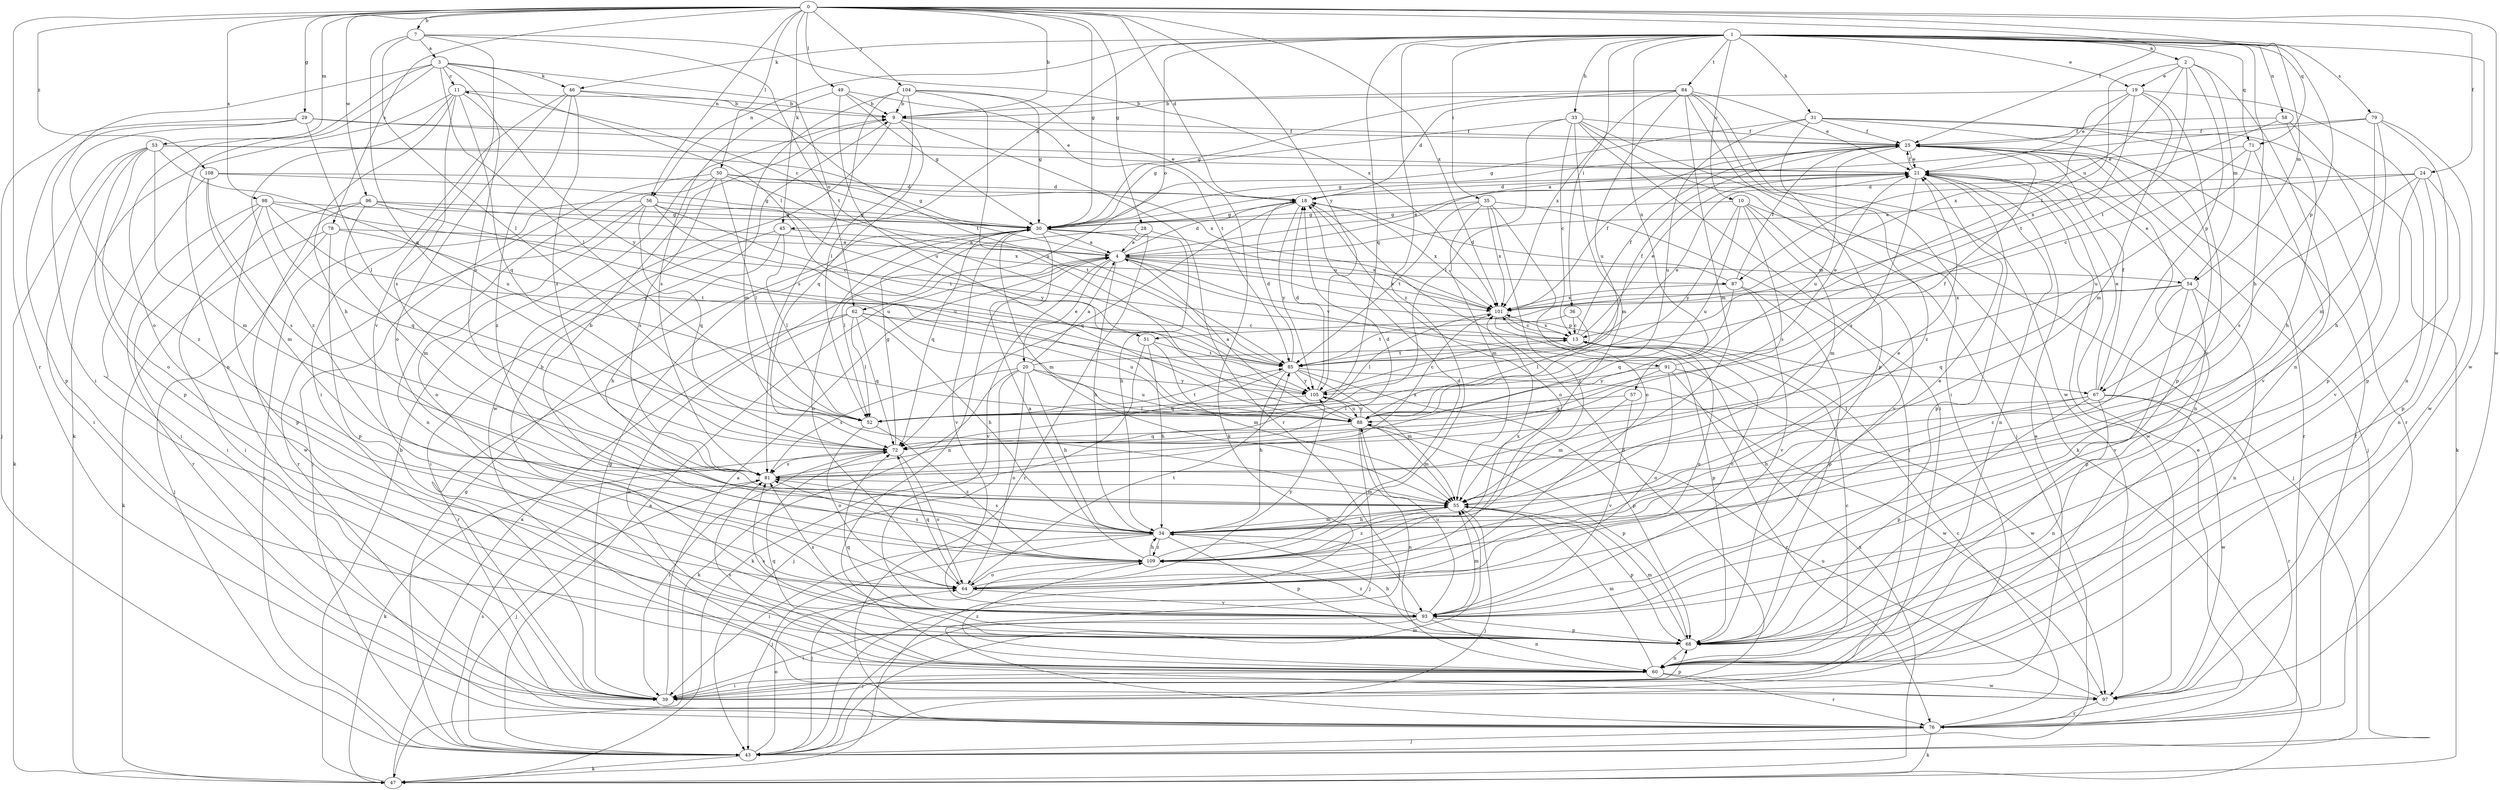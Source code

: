 strict digraph  {
0;
1;
2;
3;
4;
7;
9;
10;
11;
13;
18;
19;
20;
21;
24;
25;
28;
29;
30;
31;
33;
34;
35;
36;
39;
43;
45;
46;
47;
49;
50;
51;
52;
53;
54;
55;
56;
57;
58;
60;
62;
64;
67;
68;
71;
72;
76;
78;
79;
81;
84;
85;
87;
88;
91;
93;
96;
97;
98;
101;
104;
105;
108;
109;
0 -> 7  [label=b];
0 -> 9  [label=b];
0 -> 18  [label=d];
0 -> 24  [label=f];
0 -> 25  [label=f];
0 -> 28  [label=g];
0 -> 29  [label=g];
0 -> 30  [label=g];
0 -> 45  [label=k];
0 -> 49  [label=l];
0 -> 50  [label=l];
0 -> 53  [label=m];
0 -> 56  [label=n];
0 -> 71  [label=q];
0 -> 76  [label=r];
0 -> 78  [label=s];
0 -> 96  [label=w];
0 -> 97  [label=w];
0 -> 98  [label=x];
0 -> 101  [label=x];
0 -> 104  [label=y];
0 -> 105  [label=y];
0 -> 108  [label=z];
1 -> 2  [label=a];
1 -> 10  [label=c];
1 -> 19  [label=e];
1 -> 31  [label=h];
1 -> 33  [label=h];
1 -> 34  [label=h];
1 -> 35  [label=i];
1 -> 36  [label=i];
1 -> 45  [label=k];
1 -> 46  [label=k];
1 -> 54  [label=m];
1 -> 56  [label=n];
1 -> 57  [label=n];
1 -> 58  [label=n];
1 -> 62  [label=o];
1 -> 67  [label=p];
1 -> 71  [label=q];
1 -> 72  [label=q];
1 -> 79  [label=s];
1 -> 84  [label=t];
1 -> 97  [label=w];
1 -> 109  [label=z];
2 -> 19  [label=e];
2 -> 51  [label=l];
2 -> 54  [label=m];
2 -> 60  [label=n];
2 -> 67  [label=p];
2 -> 85  [label=t];
2 -> 87  [label=u];
3 -> 11  [label=c];
3 -> 39  [label=i];
3 -> 46  [label=k];
3 -> 51  [label=l];
3 -> 52  [label=l];
3 -> 60  [label=n];
3 -> 62  [label=o];
3 -> 64  [label=o];
3 -> 81  [label=s];
4 -> 11  [label=c];
4 -> 18  [label=d];
4 -> 20  [label=e];
4 -> 21  [label=e];
4 -> 34  [label=h];
4 -> 54  [label=m];
4 -> 67  [label=p];
4 -> 87  [label=u];
4 -> 91  [label=v];
4 -> 93  [label=v];
4 -> 101  [label=x];
7 -> 3  [label=a];
7 -> 52  [label=l];
7 -> 72  [label=q];
7 -> 85  [label=t];
7 -> 93  [label=v];
7 -> 101  [label=x];
9 -> 25  [label=f];
9 -> 72  [label=q];
9 -> 76  [label=r];
9 -> 97  [label=w];
10 -> 30  [label=g];
10 -> 43  [label=j];
10 -> 55  [label=m];
10 -> 81  [label=s];
10 -> 88  [label=u];
10 -> 93  [label=v];
10 -> 105  [label=y];
11 -> 9  [label=b];
11 -> 34  [label=h];
11 -> 47  [label=k];
11 -> 72  [label=q];
11 -> 81  [label=s];
11 -> 105  [label=y];
11 -> 109  [label=z];
13 -> 21  [label=e];
13 -> 25  [label=f];
13 -> 64  [label=o];
13 -> 85  [label=t];
13 -> 101  [label=x];
18 -> 30  [label=g];
18 -> 64  [label=o];
18 -> 72  [label=q];
18 -> 101  [label=x];
18 -> 105  [label=y];
19 -> 9  [label=b];
19 -> 21  [label=e];
19 -> 55  [label=m];
19 -> 60  [label=n];
19 -> 85  [label=t];
19 -> 93  [label=v];
19 -> 101  [label=x];
20 -> 4  [label=a];
20 -> 21  [label=e];
20 -> 34  [label=h];
20 -> 43  [label=j];
20 -> 47  [label=k];
20 -> 64  [label=o];
20 -> 81  [label=s];
20 -> 88  [label=u];
20 -> 105  [label=y];
21 -> 18  [label=d];
21 -> 25  [label=f];
21 -> 30  [label=g];
21 -> 60  [label=n];
21 -> 68  [label=p];
21 -> 81  [label=s];
21 -> 97  [label=w];
24 -> 4  [label=a];
24 -> 18  [label=d];
24 -> 60  [label=n];
24 -> 68  [label=p];
24 -> 81  [label=s];
24 -> 93  [label=v];
25 -> 21  [label=e];
25 -> 30  [label=g];
25 -> 43  [label=j];
25 -> 60  [label=n];
25 -> 76  [label=r];
25 -> 88  [label=u];
28 -> 4  [label=a];
28 -> 52  [label=l];
28 -> 101  [label=x];
29 -> 21  [label=e];
29 -> 25  [label=f];
29 -> 43  [label=j];
29 -> 52  [label=l];
29 -> 68  [label=p];
29 -> 109  [label=z];
30 -> 4  [label=a];
30 -> 34  [label=h];
30 -> 55  [label=m];
30 -> 60  [label=n];
30 -> 64  [label=o];
30 -> 72  [label=q];
30 -> 76  [label=r];
30 -> 93  [label=v];
31 -> 25  [label=f];
31 -> 30  [label=g];
31 -> 47  [label=k];
31 -> 68  [label=p];
31 -> 76  [label=r];
31 -> 88  [label=u];
31 -> 109  [label=z];
33 -> 13  [label=c];
33 -> 25  [label=f];
33 -> 30  [label=g];
33 -> 39  [label=i];
33 -> 43  [label=j];
33 -> 47  [label=k];
33 -> 52  [label=l];
33 -> 55  [label=m];
34 -> 9  [label=b];
34 -> 21  [label=e];
34 -> 39  [label=i];
34 -> 43  [label=j];
34 -> 55  [label=m];
34 -> 68  [label=p];
34 -> 81  [label=s];
34 -> 93  [label=v];
34 -> 109  [label=z];
35 -> 30  [label=g];
35 -> 39  [label=i];
35 -> 55  [label=m];
35 -> 64  [label=o];
35 -> 85  [label=t];
35 -> 101  [label=x];
35 -> 109  [label=z];
36 -> 13  [label=c];
36 -> 52  [label=l];
36 -> 85  [label=t];
39 -> 4  [label=a];
39 -> 18  [label=d];
39 -> 21  [label=e];
39 -> 30  [label=g];
39 -> 68  [label=p];
43 -> 4  [label=a];
43 -> 30  [label=g];
43 -> 47  [label=k];
43 -> 55  [label=m];
43 -> 64  [label=o];
43 -> 81  [label=s];
45 -> 4  [label=a];
45 -> 34  [label=h];
45 -> 39  [label=i];
45 -> 52  [label=l];
46 -> 9  [label=b];
46 -> 39  [label=i];
46 -> 64  [label=o];
46 -> 81  [label=s];
46 -> 85  [label=t];
46 -> 109  [label=z];
47 -> 4  [label=a];
47 -> 9  [label=b];
47 -> 101  [label=x];
49 -> 9  [label=b];
49 -> 30  [label=g];
49 -> 81  [label=s];
49 -> 85  [label=t];
49 -> 88  [label=u];
50 -> 18  [label=d];
50 -> 30  [label=g];
50 -> 43  [label=j];
50 -> 52  [label=l];
50 -> 60  [label=n];
50 -> 81  [label=s];
50 -> 85  [label=t];
51 -> 34  [label=h];
51 -> 47  [label=k];
51 -> 55  [label=m];
51 -> 85  [label=t];
52 -> 64  [label=o];
52 -> 85  [label=t];
52 -> 109  [label=z];
53 -> 21  [label=e];
53 -> 39  [label=i];
53 -> 47  [label=k];
53 -> 55  [label=m];
53 -> 64  [label=o];
53 -> 68  [label=p];
53 -> 88  [label=u];
53 -> 101  [label=x];
54 -> 21  [label=e];
54 -> 60  [label=n];
54 -> 68  [label=p];
54 -> 72  [label=q];
54 -> 93  [label=v];
54 -> 101  [label=x];
54 -> 109  [label=z];
55 -> 34  [label=h];
55 -> 43  [label=j];
55 -> 68  [label=p];
55 -> 109  [label=z];
56 -> 30  [label=g];
56 -> 43  [label=j];
56 -> 64  [label=o];
56 -> 72  [label=q];
56 -> 76  [label=r];
56 -> 85  [label=t];
56 -> 88  [label=u];
56 -> 105  [label=y];
57 -> 52  [label=l];
57 -> 55  [label=m];
57 -> 93  [label=v];
58 -> 25  [label=f];
58 -> 34  [label=h];
58 -> 68  [label=p];
58 -> 101  [label=x];
60 -> 13  [label=c];
60 -> 39  [label=i];
60 -> 55  [label=m];
60 -> 72  [label=q];
60 -> 76  [label=r];
60 -> 81  [label=s];
60 -> 97  [label=w];
60 -> 109  [label=z];
62 -> 13  [label=c];
62 -> 34  [label=h];
62 -> 52  [label=l];
62 -> 60  [label=n];
62 -> 72  [label=q];
62 -> 76  [label=r];
62 -> 88  [label=u];
64 -> 13  [label=c];
64 -> 21  [label=e];
64 -> 72  [label=q];
64 -> 85  [label=t];
64 -> 93  [label=v];
64 -> 105  [label=y];
67 -> 21  [label=e];
67 -> 25  [label=f];
67 -> 34  [label=h];
67 -> 52  [label=l];
67 -> 60  [label=n];
67 -> 68  [label=p];
67 -> 76  [label=r];
67 -> 97  [label=w];
68 -> 34  [label=h];
68 -> 55  [label=m];
68 -> 60  [label=n];
68 -> 72  [label=q];
68 -> 81  [label=s];
71 -> 13  [label=c];
71 -> 21  [label=e];
71 -> 88  [label=u];
71 -> 93  [label=v];
72 -> 30  [label=g];
72 -> 39  [label=i];
72 -> 47  [label=k];
72 -> 64  [label=o];
72 -> 81  [label=s];
76 -> 13  [label=c];
76 -> 21  [label=e];
76 -> 25  [label=f];
76 -> 43  [label=j];
76 -> 47  [label=k];
78 -> 4  [label=a];
78 -> 43  [label=j];
78 -> 47  [label=k];
78 -> 68  [label=p];
78 -> 85  [label=t];
79 -> 4  [label=a];
79 -> 25  [label=f];
79 -> 34  [label=h];
79 -> 55  [label=m];
79 -> 68  [label=p];
79 -> 97  [label=w];
81 -> 18  [label=d];
81 -> 43  [label=j];
81 -> 55  [label=m];
81 -> 101  [label=x];
84 -> 9  [label=b];
84 -> 18  [label=d];
84 -> 21  [label=e];
84 -> 30  [label=g];
84 -> 39  [label=i];
84 -> 55  [label=m];
84 -> 68  [label=p];
84 -> 88  [label=u];
84 -> 97  [label=w];
84 -> 101  [label=x];
85 -> 18  [label=d];
85 -> 25  [label=f];
85 -> 34  [label=h];
85 -> 55  [label=m];
85 -> 68  [label=p];
85 -> 72  [label=q];
85 -> 97  [label=w];
85 -> 105  [label=y];
87 -> 18  [label=d];
87 -> 25  [label=f];
87 -> 68  [label=p];
87 -> 72  [label=q];
87 -> 93  [label=v];
87 -> 101  [label=x];
88 -> 4  [label=a];
88 -> 25  [label=f];
88 -> 43  [label=j];
88 -> 55  [label=m];
88 -> 60  [label=n];
88 -> 68  [label=p];
88 -> 72  [label=q];
88 -> 105  [label=y];
91 -> 21  [label=e];
91 -> 64  [label=o];
91 -> 72  [label=q];
91 -> 76  [label=r];
91 -> 97  [label=w];
91 -> 105  [label=y];
93 -> 9  [label=b];
93 -> 39  [label=i];
93 -> 43  [label=j];
93 -> 55  [label=m];
93 -> 60  [label=n];
93 -> 68  [label=p];
93 -> 81  [label=s];
93 -> 88  [label=u];
93 -> 109  [label=z];
96 -> 30  [label=g];
96 -> 39  [label=i];
96 -> 55  [label=m];
96 -> 88  [label=u];
96 -> 97  [label=w];
96 -> 101  [label=x];
97 -> 76  [label=r];
97 -> 88  [label=u];
98 -> 13  [label=c];
98 -> 30  [label=g];
98 -> 39  [label=i];
98 -> 68  [label=p];
98 -> 72  [label=q];
98 -> 76  [label=r];
98 -> 105  [label=y];
101 -> 13  [label=c];
101 -> 25  [label=f];
101 -> 52  [label=l];
101 -> 68  [label=p];
104 -> 9  [label=b];
104 -> 30  [label=g];
104 -> 47  [label=k];
104 -> 52  [label=l];
104 -> 55  [label=m];
104 -> 81  [label=s];
104 -> 88  [label=u];
105 -> 13  [label=c];
105 -> 18  [label=d];
105 -> 52  [label=l];
105 -> 88  [label=u];
108 -> 18  [label=d];
108 -> 30  [label=g];
108 -> 39  [label=i];
108 -> 55  [label=m];
108 -> 81  [label=s];
109 -> 4  [label=a];
109 -> 18  [label=d];
109 -> 34  [label=h];
109 -> 43  [label=j];
109 -> 64  [label=o];
109 -> 81  [label=s];
109 -> 101  [label=x];
}
